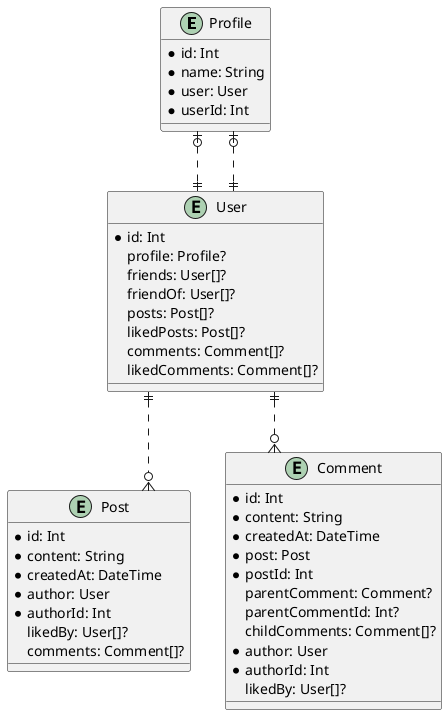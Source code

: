 @startuml

skinparam linetype ortho

entity Profile {
  * id: Int
  * name: String
  * user: User
  * userId: Int
}

entity User {
  * id: Int
  profile: Profile?
  friends: User[]?
  friendOf: User[]?
  posts: Post[]?
  likedPosts: Post[]?
  comments: Comment[]?
  likedComments: Comment[]?
}

entity Post {
  * id: Int
  * content: String
  * createdAt: DateTime
  * author: User
  * authorId: Int
  likedBy: User[]?
  comments: Comment[]?
}

entity Comment {
  * id: Int
  * content: String
  * createdAt: DateTime
  * post: Post
  * postId: Int
  parentComment: Comment?
  parentCommentId: Int?
  childComments: Comment[]?
  * author: User
  * authorId: Int
  likedBy: User[]?
}

Profile |o..|| User
Profile |o..|| User
User ||..o{ Post
User ||..o{ Comment

@enduml

